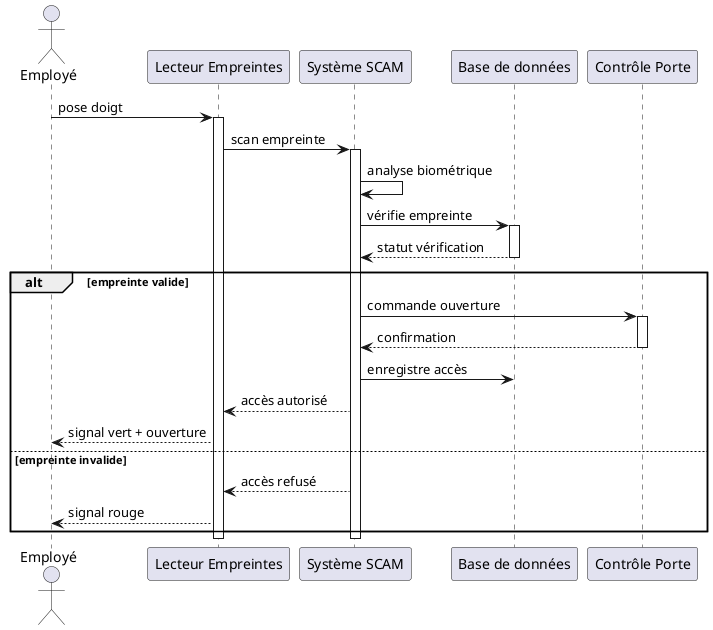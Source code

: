 @startuml empreinte
' Accès par Empreinte
actor "Employé" as emp
participant "Lecteur Empreintes" as fp
participant "Système SCAM" as sys
participant "Base de données" as db
participant "Contrôle Porte" as porte

emp -> fp : pose doigt
activate fp
fp -> sys : scan empreinte
activate sys

sys -> sys : analyse biométrique
sys -> db : vérifie empreinte
activate db
db --> sys : statut vérification
deactivate db

alt empreinte valide
    sys -> porte : commande ouverture
    activate porte
    porte --> sys : confirmation
    deactivate porte
    sys -> db : enregistre accès
    sys --> fp : accès autorisé
    fp --> emp : signal vert + ouverture
else empreinte invalide
    sys --> fp : accès refusé
    fp --> emp : signal rouge
end

deactivate sys
deactivate fp

@enduml
